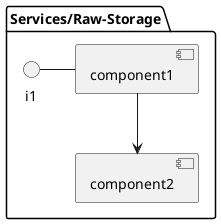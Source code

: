 @startuml

package "Services/Raw-Storage" {
component component1
component component2
interface i1

}
i1 - component1
component1 --> component2
@enduml
